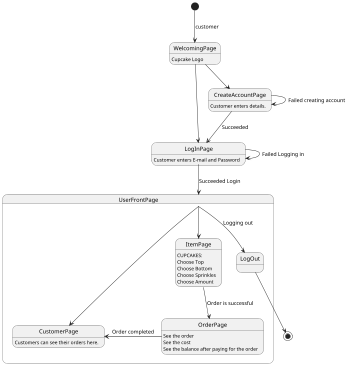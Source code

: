 @startuml
'https://plantuml.com/state-diagram

scale 350 width
[*] --> WelcomingPage : customer

state WelcomingPage {
WelcomingPage : Cupcake Logo
}

state LogInPage
WelcomingPage --> LogInPage
WelcomingPage --> CreateAccountPage
LogInPage : Customer enters E-mail and Password
LogInPage --> LogInPage : Failed Logging in

state CreateAccountPage
CreateAccountPage --> LogInPage : Succeeded
CreateAccountPage --> CreateAccountPage : Failed creating account
CreateAccountPage : Customer enters details.

state UserFrontPage {
LogInPage --> UserFrontPage : Succeeded Login
UserFrontPage --> CustomerPage
UserFrontPage --> ItemPage
OrderPage -r-> CustomerPage : Order completed

 state CustomerPage {
 CustomerPage : Customers can see their orders here.
 }
  state ItemPage {
  ItemPage : CUPCAKES:
  ItemPage : Choose Top
  ItemPage : Choose Bottom
  ItemPage : Choose Sprinkles
  ItemPage : Choose Amount
  }
   state OrderPage {
   ItemPage --> OrderPage : Order is successful
   OrderPage : See the order
   OrderPage : See the cost
   OrderPage : See the balance after paying for the order
   }

   state LogOut {
   UserFrontPage --> LogOut : Logging out
   }
}

LogOut --> [*]
@enduml